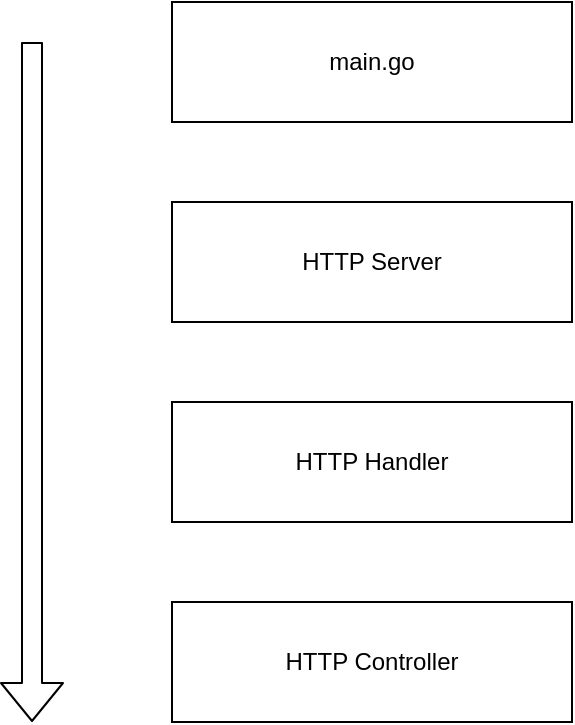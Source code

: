 <mxfile>
    <diagram id="mb1BQLbLkchtrlOsEaW6" name="Page-1">
        <mxGraphModel dx="600" dy="375" grid="1" gridSize="10" guides="1" tooltips="1" connect="1" arrows="1" fold="1" page="1" pageScale="1" pageWidth="850" pageHeight="1100" math="0" shadow="0">
            <root>
                <mxCell id="0"/>
                <mxCell id="1" parent="0"/>
                <mxCell id="2" value="main.go" style="rounded=0;whiteSpace=wrap;html=1;" vertex="1" parent="1">
                    <mxGeometry x="210" y="170" width="200" height="60" as="geometry"/>
                </mxCell>
                <mxCell id="3" value="HTTP Server" style="rounded=0;whiteSpace=wrap;html=1;" vertex="1" parent="1">
                    <mxGeometry x="210" y="270" width="200" height="60" as="geometry"/>
                </mxCell>
                <mxCell id="4" value="HTTP Handler" style="rounded=0;whiteSpace=wrap;html=1;" vertex="1" parent="1">
                    <mxGeometry x="210" y="370" width="200" height="60" as="geometry"/>
                </mxCell>
                <mxCell id="5" value="HTTP Controller" style="rounded=0;whiteSpace=wrap;html=1;" vertex="1" parent="1">
                    <mxGeometry x="210" y="470" width="200" height="60" as="geometry"/>
                </mxCell>
                <mxCell id="6" value="" style="shape=flexArrow;endArrow=classic;html=1;" edge="1" parent="1">
                    <mxGeometry width="50" height="50" relative="1" as="geometry">
                        <mxPoint x="140" y="190" as="sourcePoint"/>
                        <mxPoint x="140" y="530" as="targetPoint"/>
                    </mxGeometry>
                </mxCell>
            </root>
        </mxGraphModel>
    </diagram>
</mxfile>